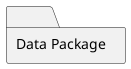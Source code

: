 @startuml
folder "Data Package" [[../computational/components/group___data_package.html]] {
}
@enduml
